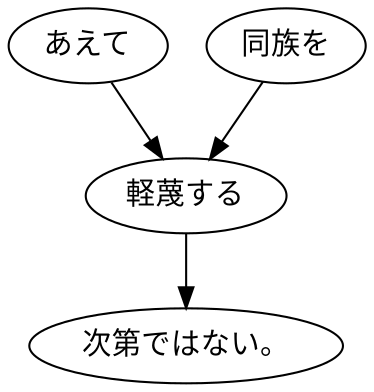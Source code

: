 digraph graph1322 {
	node0 [label="あえて"];
	node1 [label="同族を"];
	node2 [label="軽蔑する"];
	node3 [label="次第ではない。"];
	node0 -> node2;
	node1 -> node2;
	node2 -> node3;
}

